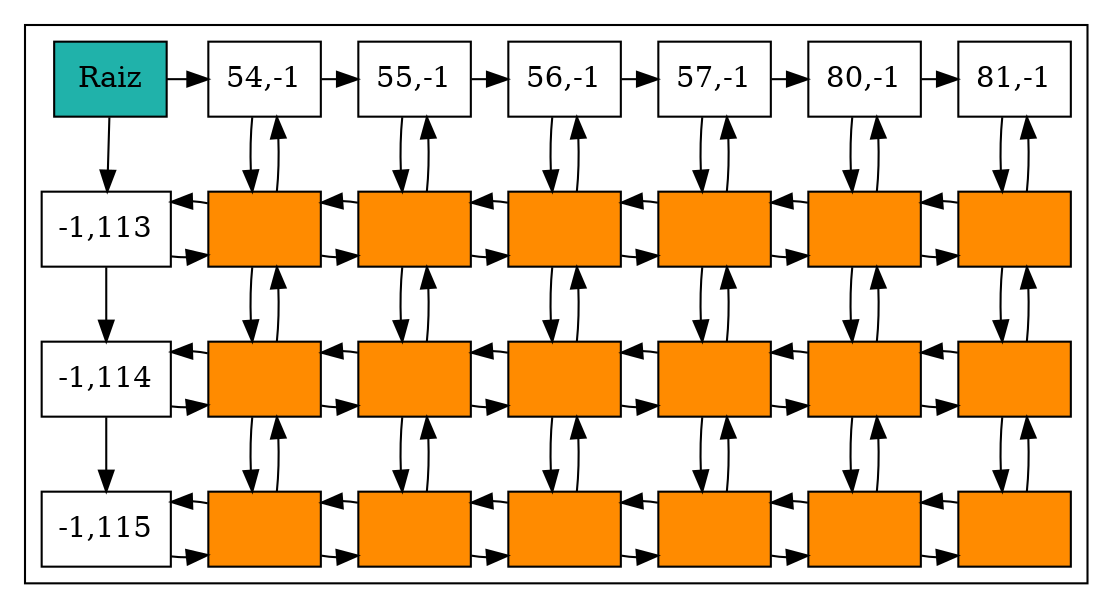 digraph G {
node[shape=box style=filled];
subgraph cluster_0{
NodoRaiz[label="Raiz" fillcolor=lightseagreen]
Nodo548565827[fillcolor=white label="-1,113" group=1];
Nodo1735880369[fillcolor=white label="-1,114" group=1];
Nodo233096816[fillcolor=white label="-1,115" group=1];
Nodo279873067[fillcolor=white label="54,-1" group=56];
Nodo590731030[fillcolor=white label="55,-1" group=57];
Nodo2137732903[fillcolor=white label="56,-1" group=58];
Nodo1419225596[fillcolor=white label="57,-1" group=59];
Nodo820830875[fillcolor=white label="80,-1" group=82];
Nodo1038884599[fillcolor=white label="81,-1" group=83];
Nodo548565827->Nodo1735880369;
Nodo1735880369->Nodo233096816;
Nodo279873067->Nodo590731030
Nodo590731030->Nodo2137732903
Nodo2137732903->Nodo1419225596
Nodo1419225596->Nodo820830875
Nodo820830875->Nodo1038884599
NodoRaiz->Nodo548565827;
NodoRaiz->Nodo279873067;
{rank=same;NodoRaiz;Nodo279873067;Nodo590731030;Nodo2137732903;Nodo1419225596;Nodo820830875;Nodo1038884599}
Nodo454607970[label="" fillcolor="#FF8B00"group=56];
Nodo1915311796[label="" fillcolor="#FF8B00"group=57];
Nodo621185616[label="" fillcolor="#FF8B00"group=58];
Nodo2017473441[label="" fillcolor="#FF8B00"group=59];
Nodo631690015[label="" fillcolor="#FF8B00"group=82];
Nodo495103465[label="" fillcolor="#FF8B00"group=83];
Nodo214429699[label="" fillcolor="#FF8B00"group=56];
Nodo1969428225[label="" fillcolor="#FF8B00"group=57];
Nodo1724779673[label="" fillcolor="#FF8B00"group=58];
Nodo1848318028[label="" fillcolor="#FF8B00"group=59];
Nodo1566550626[label="" fillcolor="#FF8B00"group=82];
Nodo820606423[label="" fillcolor="#FF8B00"group=83];
Nodo651496855[label="" fillcolor="#FF8B00"group=56];
Nodo277518457[label="" fillcolor="#FF8B00"group=57];
Nodo816200880[label="" fillcolor="#FF8B00"group=58];
Nodo1260036286[label="" fillcolor="#FF8B00"group=59];
Nodo1160619519[label="" fillcolor="#FF8B00"group=82];
Nodo27305075[label="" fillcolor="#FF8B00"group=83];
{rank=same}
Nodo548565827->Nodo454607970;
Nodo548565827->Nodo454607970[dir=back];
Nodo454607970->Nodo1915311796;
Nodo454607970->Nodo1915311796[dir=back];
Nodo1915311796->Nodo621185616;
Nodo1915311796->Nodo621185616[dir=back];
Nodo621185616->Nodo2017473441;
Nodo621185616->Nodo2017473441[dir=back];
Nodo2017473441->Nodo631690015;
Nodo2017473441->Nodo631690015[dir=back];
Nodo631690015->Nodo495103465;
Nodo631690015->Nodo495103465[dir=back];
{rank=same;Nodo548565827;Nodo454607970;Nodo1915311796;Nodo621185616;Nodo2017473441;Nodo631690015;Nodo495103465}
Nodo1735880369->Nodo214429699;
Nodo1735880369->Nodo214429699[dir=back];
Nodo214429699->Nodo1969428225;
Nodo214429699->Nodo1969428225[dir=back];
Nodo1969428225->Nodo1724779673;
Nodo1969428225->Nodo1724779673[dir=back];
Nodo1724779673->Nodo1848318028;
Nodo1724779673->Nodo1848318028[dir=back];
Nodo1848318028->Nodo1566550626;
Nodo1848318028->Nodo1566550626[dir=back];
Nodo1566550626->Nodo820606423;
Nodo1566550626->Nodo820606423[dir=back];
{rank=same;Nodo1735880369;Nodo214429699;Nodo1969428225;Nodo1724779673;Nodo1848318028;Nodo1566550626;Nodo820606423}
Nodo233096816->Nodo651496855;
Nodo233096816->Nodo651496855[dir=back];
Nodo651496855->Nodo277518457;
Nodo651496855->Nodo277518457[dir=back];
Nodo277518457->Nodo816200880;
Nodo277518457->Nodo816200880[dir=back];
Nodo816200880->Nodo1260036286;
Nodo816200880->Nodo1260036286[dir=back];
Nodo1260036286->Nodo1160619519;
Nodo1260036286->Nodo1160619519[dir=back];
Nodo1160619519->Nodo27305075;
Nodo1160619519->Nodo27305075[dir=back];
{rank=same;Nodo233096816;Nodo651496855;Nodo277518457;Nodo816200880;Nodo1260036286;Nodo1160619519;Nodo27305075}
Nodo279873067->Nodo454607970;
Nodo279873067->Nodo454607970[dir=back];
Nodo590731030->Nodo1915311796;
Nodo590731030->Nodo1915311796[dir=back];
Nodo2137732903->Nodo621185616;
Nodo2137732903->Nodo621185616[dir=back];
Nodo1419225596->Nodo2017473441;
Nodo1419225596->Nodo2017473441[dir=back];
Nodo820830875->Nodo631690015;
Nodo820830875->Nodo631690015[dir=back];
Nodo1038884599->Nodo495103465;
Nodo1038884599->Nodo495103465[dir=back];
Nodo454607970->Nodo214429699;
Nodo454607970->Nodo214429699[dir=back];
Nodo1915311796->Nodo1969428225;
Nodo1915311796->Nodo1969428225[dir=back];
Nodo621185616->Nodo1724779673;
Nodo621185616->Nodo1724779673[dir=back];
Nodo2017473441->Nodo1848318028;
Nodo2017473441->Nodo1848318028[dir=back];
Nodo631690015->Nodo1566550626;
Nodo631690015->Nodo1566550626[dir=back];
Nodo495103465->Nodo820606423;
Nodo495103465->Nodo820606423[dir=back];
Nodo214429699->Nodo651496855;
Nodo214429699->Nodo651496855[dir=back];
Nodo1969428225->Nodo277518457;
Nodo1969428225->Nodo277518457[dir=back];
Nodo1724779673->Nodo816200880;
Nodo1724779673->Nodo816200880[dir=back];
Nodo1848318028->Nodo1260036286;
Nodo1848318028->Nodo1260036286[dir=back];
Nodo1566550626->Nodo1160619519;
Nodo1566550626->Nodo1160619519[dir=back];
Nodo820606423->Nodo27305075;
Nodo820606423->Nodo27305075[dir=back];
}
}